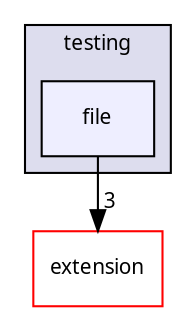 digraph "Solution/Solution/Alicorn/include/alicorn/testing/file" {
  compound=true
  node [ fontsize="10", fontname="Verdana"];
  edge [ labelfontsize="10", labelfontname="Verdana"];
  subgraph clusterdir_da7c20acf68aaddb5f7d59d7e20edd54 {
    graph [ bgcolor="#ddddee", pencolor="black", label="testing" fontname="Verdana", fontsize="10", URL="dir_da7c20acf68aaddb5f7d59d7e20edd54.html"]
  dir_5e68c7e8f85a5aa44b340f6cc6205ca1 [shape=box, label="file", style="filled", fillcolor="#eeeeff", pencolor="black", URL="dir_5e68c7e8f85a5aa44b340f6cc6205ca1.html"];
  }
  dir_c8af8c1795fb375da0dcf926b8c75dc1 [shape=box label="extension" fillcolor="white" style="filled" color="red" URL="dir_c8af8c1795fb375da0dcf926b8c75dc1.html"];
  dir_5e68c7e8f85a5aa44b340f6cc6205ca1->dir_c8af8c1795fb375da0dcf926b8c75dc1 [headlabel="3", labeldistance=1.5 headhref="dir_000068_000052.html"];
}
